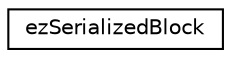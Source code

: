 digraph "Graphical Class Hierarchy"
{
 // LATEX_PDF_SIZE
  edge [fontname="Helvetica",fontsize="10",labelfontname="Helvetica",labelfontsize="10"];
  node [fontname="Helvetica",fontsize="10",shape=record];
  rankdir="LR";
  Node0 [label="ezSerializedBlock",height=0.2,width=0.4,color="black", fillcolor="white", style="filled",URL="$de/d02/structez_serialized_block.htm",tooltip=" "];
}

